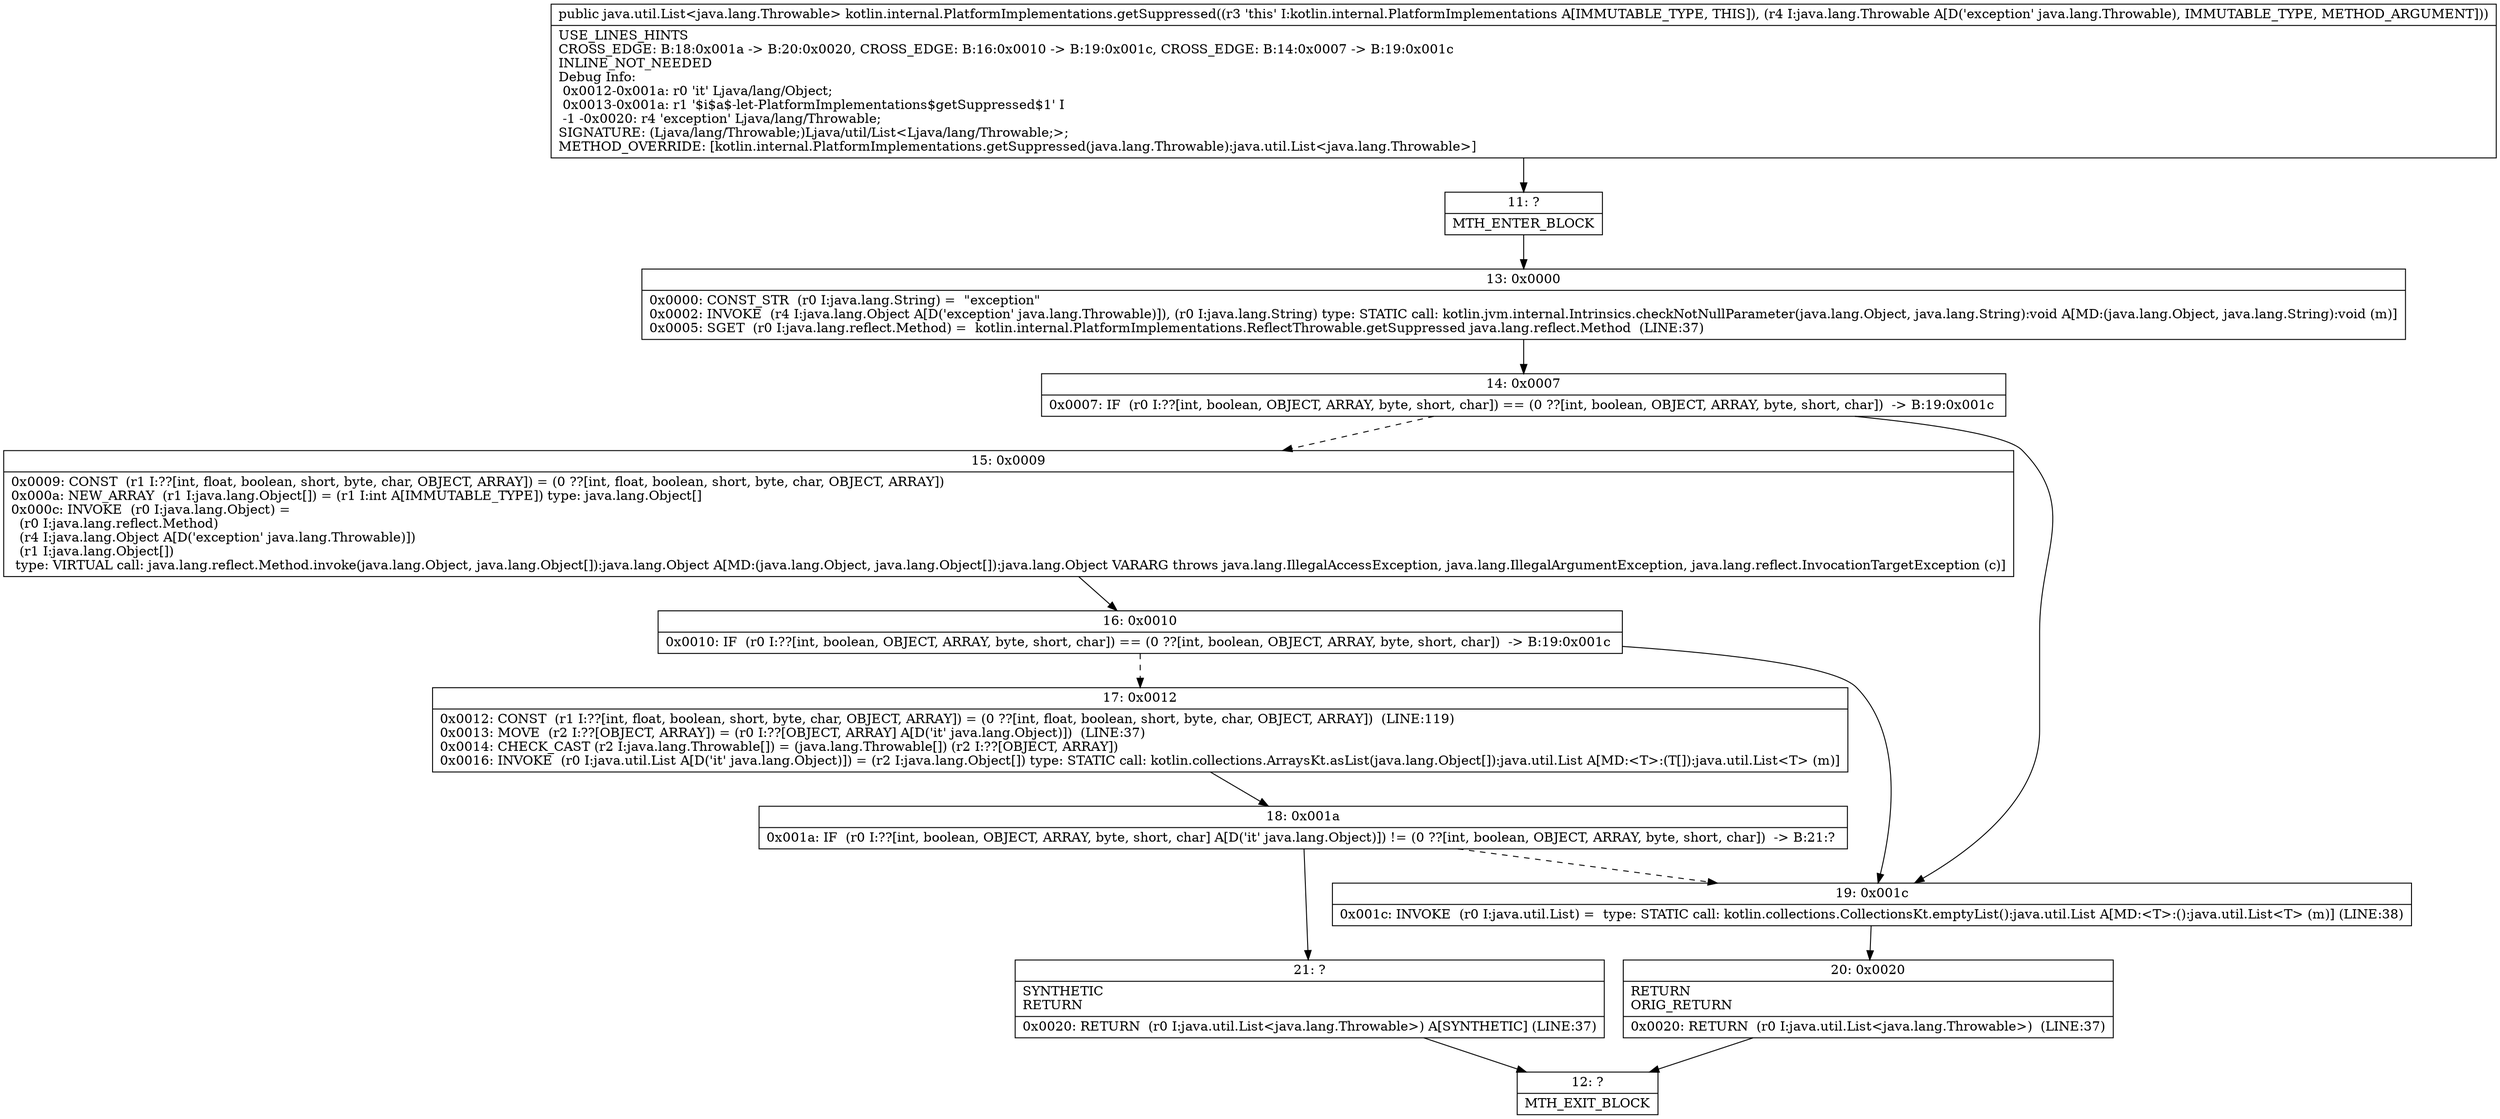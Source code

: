 digraph "CFG forkotlin.internal.PlatformImplementations.getSuppressed(Ljava\/lang\/Throwable;)Ljava\/util\/List;" {
Node_11 [shape=record,label="{11\:\ ?|MTH_ENTER_BLOCK\l}"];
Node_13 [shape=record,label="{13\:\ 0x0000|0x0000: CONST_STR  (r0 I:java.lang.String) =  \"exception\" \l0x0002: INVOKE  (r4 I:java.lang.Object A[D('exception' java.lang.Throwable)]), (r0 I:java.lang.String) type: STATIC call: kotlin.jvm.internal.Intrinsics.checkNotNullParameter(java.lang.Object, java.lang.String):void A[MD:(java.lang.Object, java.lang.String):void (m)]\l0x0005: SGET  (r0 I:java.lang.reflect.Method) =  kotlin.internal.PlatformImplementations.ReflectThrowable.getSuppressed java.lang.reflect.Method  (LINE:37)\l}"];
Node_14 [shape=record,label="{14\:\ 0x0007|0x0007: IF  (r0 I:??[int, boolean, OBJECT, ARRAY, byte, short, char]) == (0 ??[int, boolean, OBJECT, ARRAY, byte, short, char])  \-\> B:19:0x001c \l}"];
Node_15 [shape=record,label="{15\:\ 0x0009|0x0009: CONST  (r1 I:??[int, float, boolean, short, byte, char, OBJECT, ARRAY]) = (0 ??[int, float, boolean, short, byte, char, OBJECT, ARRAY]) \l0x000a: NEW_ARRAY  (r1 I:java.lang.Object[]) = (r1 I:int A[IMMUTABLE_TYPE]) type: java.lang.Object[] \l0x000c: INVOKE  (r0 I:java.lang.Object) = \l  (r0 I:java.lang.reflect.Method)\l  (r4 I:java.lang.Object A[D('exception' java.lang.Throwable)])\l  (r1 I:java.lang.Object[])\l type: VIRTUAL call: java.lang.reflect.Method.invoke(java.lang.Object, java.lang.Object[]):java.lang.Object A[MD:(java.lang.Object, java.lang.Object[]):java.lang.Object VARARG throws java.lang.IllegalAccessException, java.lang.IllegalArgumentException, java.lang.reflect.InvocationTargetException (c)]\l}"];
Node_16 [shape=record,label="{16\:\ 0x0010|0x0010: IF  (r0 I:??[int, boolean, OBJECT, ARRAY, byte, short, char]) == (0 ??[int, boolean, OBJECT, ARRAY, byte, short, char])  \-\> B:19:0x001c \l}"];
Node_17 [shape=record,label="{17\:\ 0x0012|0x0012: CONST  (r1 I:??[int, float, boolean, short, byte, char, OBJECT, ARRAY]) = (0 ??[int, float, boolean, short, byte, char, OBJECT, ARRAY])  (LINE:119)\l0x0013: MOVE  (r2 I:??[OBJECT, ARRAY]) = (r0 I:??[OBJECT, ARRAY] A[D('it' java.lang.Object)])  (LINE:37)\l0x0014: CHECK_CAST (r2 I:java.lang.Throwable[]) = (java.lang.Throwable[]) (r2 I:??[OBJECT, ARRAY]) \l0x0016: INVOKE  (r0 I:java.util.List A[D('it' java.lang.Object)]) = (r2 I:java.lang.Object[]) type: STATIC call: kotlin.collections.ArraysKt.asList(java.lang.Object[]):java.util.List A[MD:\<T\>:(T[]):java.util.List\<T\> (m)]\l}"];
Node_18 [shape=record,label="{18\:\ 0x001a|0x001a: IF  (r0 I:??[int, boolean, OBJECT, ARRAY, byte, short, char] A[D('it' java.lang.Object)]) != (0 ??[int, boolean, OBJECT, ARRAY, byte, short, char])  \-\> B:21:? \l}"];
Node_21 [shape=record,label="{21\:\ ?|SYNTHETIC\lRETURN\l|0x0020: RETURN  (r0 I:java.util.List\<java.lang.Throwable\>) A[SYNTHETIC] (LINE:37)\l}"];
Node_12 [shape=record,label="{12\:\ ?|MTH_EXIT_BLOCK\l}"];
Node_19 [shape=record,label="{19\:\ 0x001c|0x001c: INVOKE  (r0 I:java.util.List) =  type: STATIC call: kotlin.collections.CollectionsKt.emptyList():java.util.List A[MD:\<T\>:():java.util.List\<T\> (m)] (LINE:38)\l}"];
Node_20 [shape=record,label="{20\:\ 0x0020|RETURN\lORIG_RETURN\l|0x0020: RETURN  (r0 I:java.util.List\<java.lang.Throwable\>)  (LINE:37)\l}"];
MethodNode[shape=record,label="{public java.util.List\<java.lang.Throwable\> kotlin.internal.PlatformImplementations.getSuppressed((r3 'this' I:kotlin.internal.PlatformImplementations A[IMMUTABLE_TYPE, THIS]), (r4 I:java.lang.Throwable A[D('exception' java.lang.Throwable), IMMUTABLE_TYPE, METHOD_ARGUMENT]))  | USE_LINES_HINTS\lCROSS_EDGE: B:18:0x001a \-\> B:20:0x0020, CROSS_EDGE: B:16:0x0010 \-\> B:19:0x001c, CROSS_EDGE: B:14:0x0007 \-\> B:19:0x001c\lINLINE_NOT_NEEDED\lDebug Info:\l  0x0012\-0x001a: r0 'it' Ljava\/lang\/Object;\l  0x0013\-0x001a: r1 '$i$a$\-let\-PlatformImplementations$getSuppressed$1' I\l  \-1 \-0x0020: r4 'exception' Ljava\/lang\/Throwable;\lSIGNATURE: (Ljava\/lang\/Throwable;)Ljava\/util\/List\<Ljava\/lang\/Throwable;\>;\lMETHOD_OVERRIDE: [kotlin.internal.PlatformImplementations.getSuppressed(java.lang.Throwable):java.util.List\<java.lang.Throwable\>]\l}"];
MethodNode -> Node_11;Node_11 -> Node_13;
Node_13 -> Node_14;
Node_14 -> Node_15[style=dashed];
Node_14 -> Node_19;
Node_15 -> Node_16;
Node_16 -> Node_17[style=dashed];
Node_16 -> Node_19;
Node_17 -> Node_18;
Node_18 -> Node_19[style=dashed];
Node_18 -> Node_21;
Node_21 -> Node_12;
Node_19 -> Node_20;
Node_20 -> Node_12;
}

